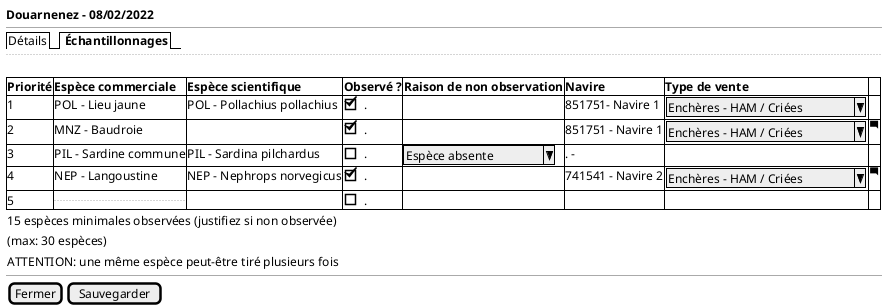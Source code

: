 @startsalt
{
  <b>Douarnenez - 08/02/2022
  --
  {/  Détails | <b> Échantillonnages }
  ..
  .
	{#

      <b>Priorité | <b>Espèce commerciale | <b>Espèce scientifique  | <b>Observé ? | <b>Raison de non observation | <b>Navire | <b>Type de vente | .
       1 | POL - Lieu jaune | POL - Pollachius pollachius | [X] . | . | 851751- Navire 1 | { ^Enchères - HAM / Criées^} | .
       2 | MNZ - Baudroie | . |  [X] . | . | 851751 - Navire 1 | { ^Enchères - HAM / Criées^} | <&comment-square>
       3 | PIL - Sardine commune | PIL - Sardina pilchardus | [ ] . | ^ Espèce absente  ^  |. -| . | .
       4 | NEP - Langoustine | NEP - Nephrops norvegicus   | [X] . | . | 741541 - Navire 2 | { ^Enchères - HAM / Criées^} | <&comment-square>
       5 | ... | . | [ ] . | . | . | .

    }
    { 15 espèces minimales observées (justifiez si non observée) }

    { (max: 30 espèces) }

    { ATTENTION: une même espèce peut-être tiré plusieurs fois }
  --


  {
    [Fermer] | [Sauvegarder]
  }
}
@endsalt
